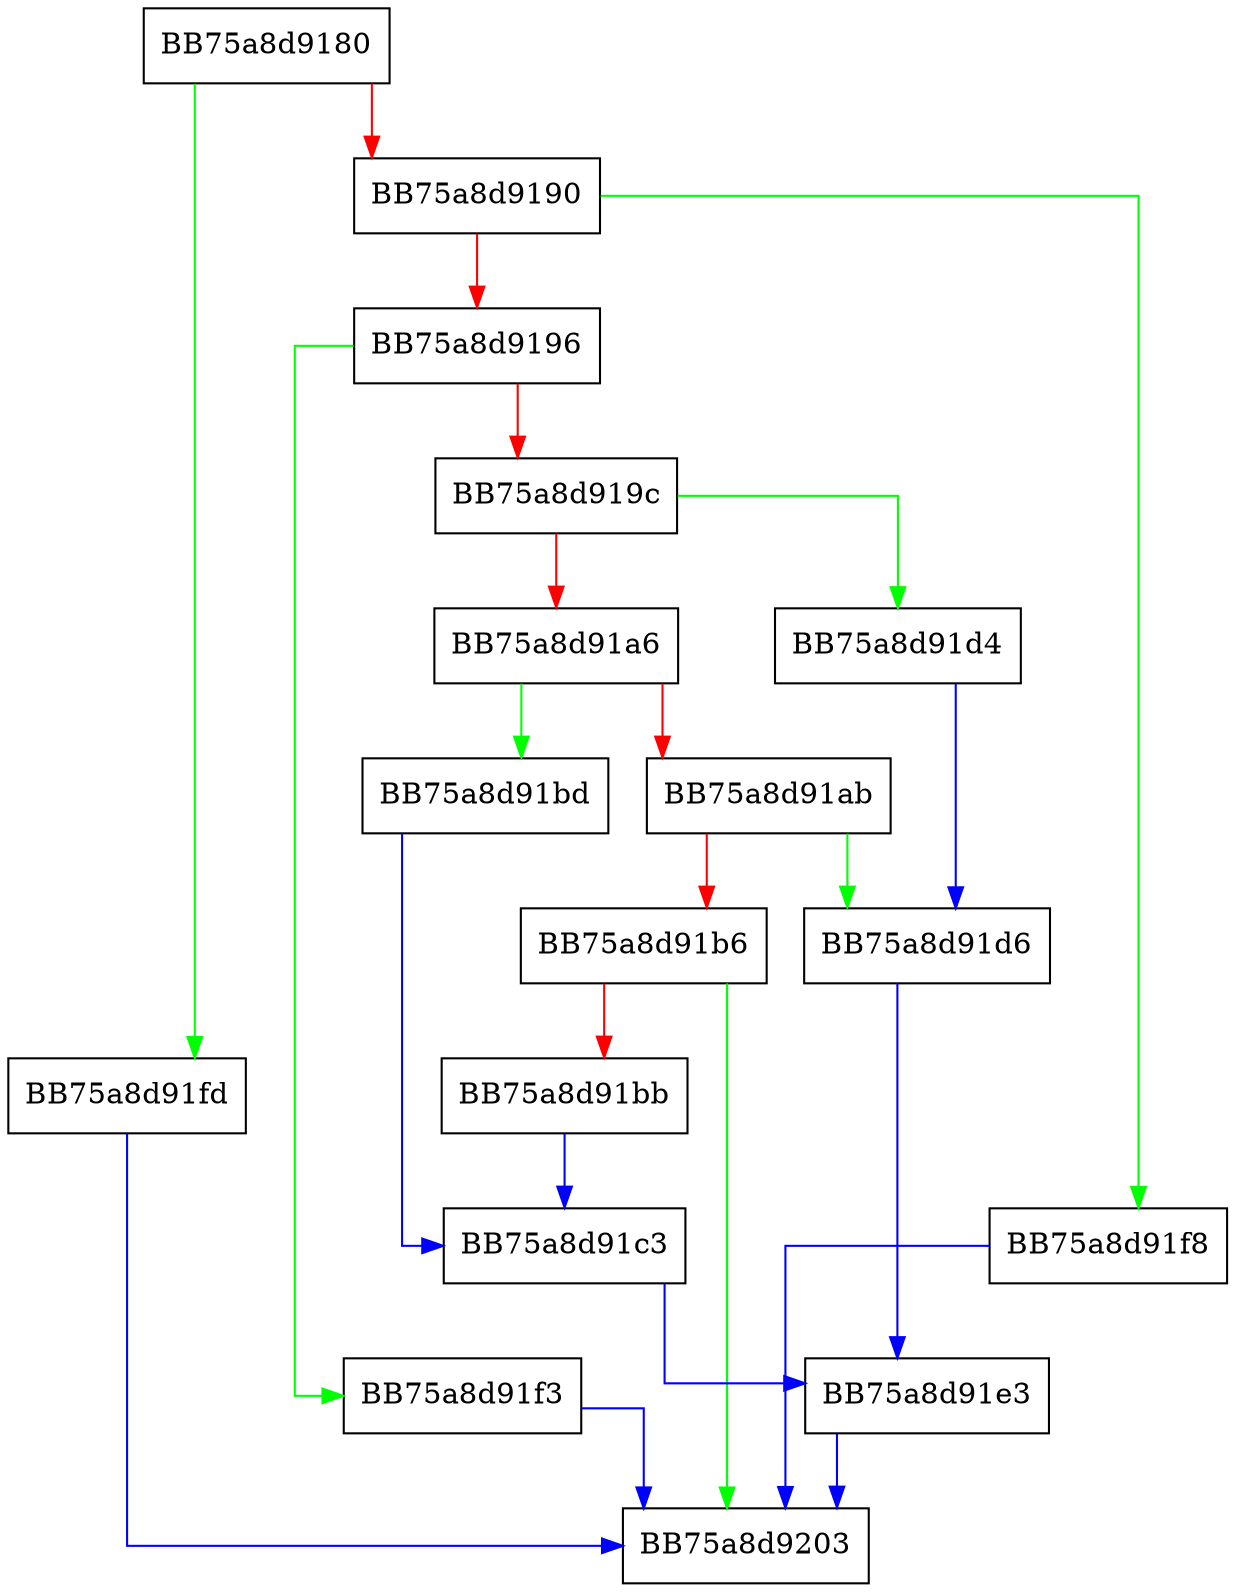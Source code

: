 digraph date {
  node [shape="box"];
  graph [splines=ortho];
  BB75a8d9180 -> BB75a8d91fd [color="green"];
  BB75a8d9180 -> BB75a8d9190 [color="red"];
  BB75a8d9190 -> BB75a8d91f8 [color="green"];
  BB75a8d9190 -> BB75a8d9196 [color="red"];
  BB75a8d9196 -> BB75a8d91f3 [color="green"];
  BB75a8d9196 -> BB75a8d919c [color="red"];
  BB75a8d919c -> BB75a8d91d4 [color="green"];
  BB75a8d919c -> BB75a8d91a6 [color="red"];
  BB75a8d91a6 -> BB75a8d91bd [color="green"];
  BB75a8d91a6 -> BB75a8d91ab [color="red"];
  BB75a8d91ab -> BB75a8d91d6 [color="green"];
  BB75a8d91ab -> BB75a8d91b6 [color="red"];
  BB75a8d91b6 -> BB75a8d9203 [color="green"];
  BB75a8d91b6 -> BB75a8d91bb [color="red"];
  BB75a8d91bb -> BB75a8d91c3 [color="blue"];
  BB75a8d91bd -> BB75a8d91c3 [color="blue"];
  BB75a8d91c3 -> BB75a8d91e3 [color="blue"];
  BB75a8d91d4 -> BB75a8d91d6 [color="blue"];
  BB75a8d91d6 -> BB75a8d91e3 [color="blue"];
  BB75a8d91e3 -> BB75a8d9203 [color="blue"];
  BB75a8d91f3 -> BB75a8d9203 [color="blue"];
  BB75a8d91f8 -> BB75a8d9203 [color="blue"];
  BB75a8d91fd -> BB75a8d9203 [color="blue"];
}